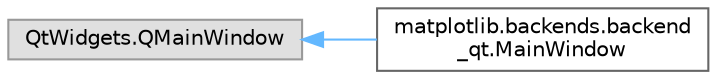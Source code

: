 digraph "Graphical Class Hierarchy"
{
 // LATEX_PDF_SIZE
  bgcolor="transparent";
  edge [fontname=Helvetica,fontsize=10,labelfontname=Helvetica,labelfontsize=10];
  node [fontname=Helvetica,fontsize=10,shape=box,height=0.2,width=0.4];
  rankdir="LR";
  Node0 [id="Node000000",label="QtWidgets.QMainWindow",height=0.2,width=0.4,color="grey60", fillcolor="#E0E0E0", style="filled",tooltip=" "];
  Node0 -> Node1 [id="edge4979_Node000000_Node000001",dir="back",color="steelblue1",style="solid",tooltip=" "];
  Node1 [id="Node000001",label="matplotlib.backends.backend\l_qt.MainWindow",height=0.2,width=0.4,color="grey40", fillcolor="white", style="filled",URL="$d0/d90/classmatplotlib_1_1backends_1_1backend__qt_1_1MainWindow.html",tooltip=" "];
}
